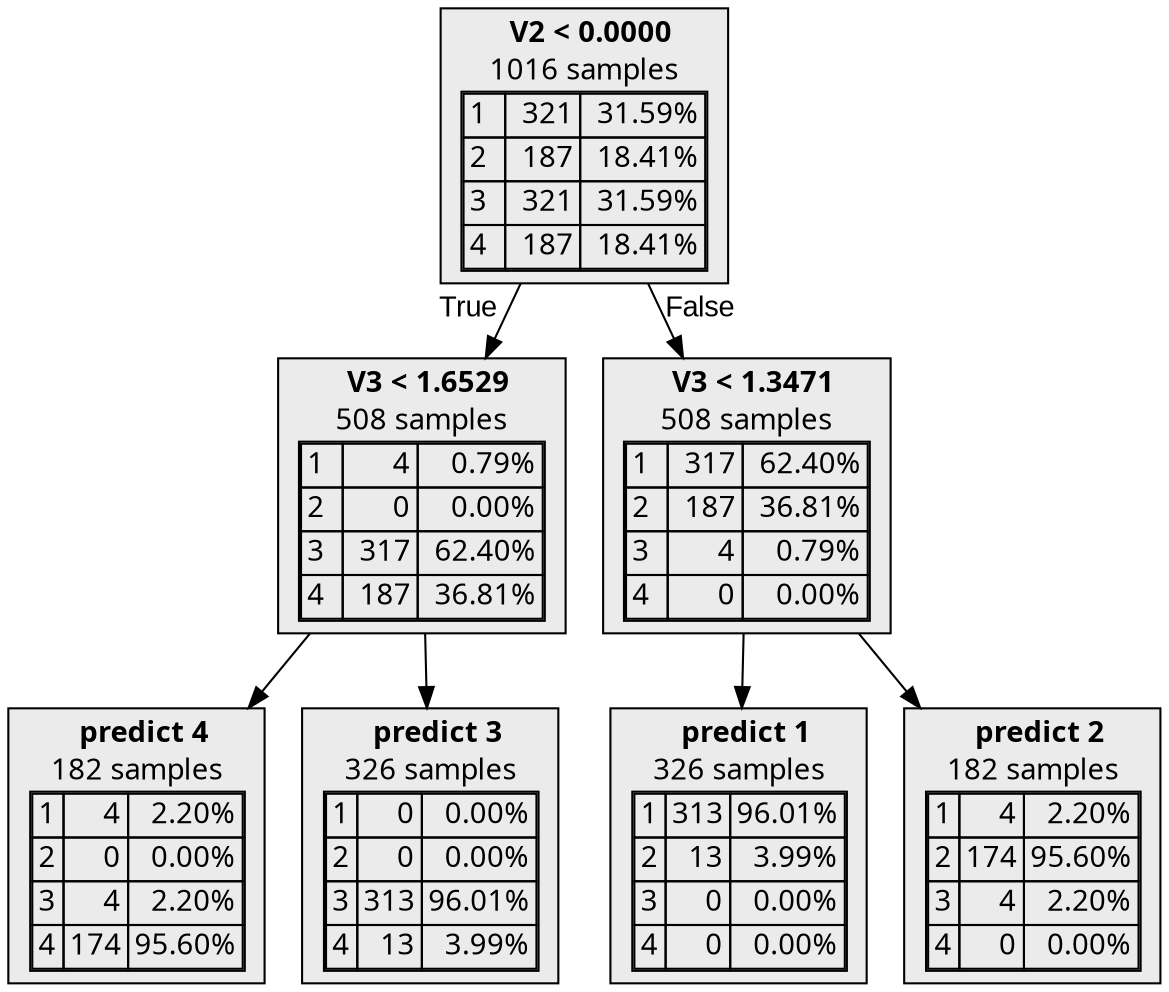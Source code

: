 digraph {
    1 [label=<  <TABLE BORDER="0" CELLPADDING="0">
      <TR>
    <TD>
      <B>V2 &lt; 0.0000</B>
    </TD>
  </TR>

    <TR>
      <TD>1016 samples</TD>
    </TR>
    <TR>
  <TD>
    <TABLE CELLSPACING="0">
      
        <TR class="highlighted">
    <TD ALIGN="LEFT">1</TD>
    <TD ALIGN="RIGHT">321</TD>
    <TD ALIGN="RIGHT">31.59%</TD>
  </TR>
  <TR >
    <TD ALIGN="LEFT">2</TD>
    <TD ALIGN="RIGHT">187</TD>
    <TD ALIGN="RIGHT">18.41%</TD>
  </TR>
  <TR >
    <TD ALIGN="LEFT">3</TD>
    <TD ALIGN="RIGHT">321</TD>
    <TD ALIGN="RIGHT">31.59%</TD>
  </TR>
  <TR >
    <TD ALIGN="LEFT">4</TD>
    <TD ALIGN="RIGHT">187</TD>
    <TD ALIGN="RIGHT">18.41%</TD>
  </TR>

    </TABLE>
  </TD>
</TR>

  </TABLE>
>,fillcolor="#EBEBEB",shape=box,fontname="bold arial",style="filled"];
    1 -> 2 [labeldistance=2.5, labelangle=45, headlabel="True",fontname="arial"];
    1 -> 5 [labeldistance=2.5, labelangle=-45, headlabel="False",fontname="arial"];
    2 [label=<  <TABLE BORDER="0" CELLPADDING="0">
      <TR>
    <TD>
      <B>V3 &lt; 1.6529</B>
    </TD>
  </TR>

    <TR>
      <TD>508 samples</TD>
    </TR>
    <TR>
  <TD>
    <TABLE CELLSPACING="0">
      
        <TR >
    <TD ALIGN="LEFT">1</TD>
    <TD ALIGN="RIGHT">4</TD>
    <TD ALIGN="RIGHT">0.79%</TD>
  </TR>
  <TR >
    <TD ALIGN="LEFT">2</TD>
    <TD ALIGN="RIGHT">0</TD>
    <TD ALIGN="RIGHT">0.00%</TD>
  </TR>
  <TR class="highlighted">
    <TD ALIGN="LEFT">3</TD>
    <TD ALIGN="RIGHT">317</TD>
    <TD ALIGN="RIGHT">62.40%</TD>
  </TR>
  <TR >
    <TD ALIGN="LEFT">4</TD>
    <TD ALIGN="RIGHT">187</TD>
    <TD ALIGN="RIGHT">36.81%</TD>
  </TR>

    </TABLE>
  </TD>
</TR>

  </TABLE>
>,fillcolor="#EBEBEB",shape=box,fontname="bold arial",style="filled"];
    2 -> 3;
    2 -> 4;
    3 [label=<  <TABLE BORDER="0" CELLPADDING="0">
      <TR>
    <TD>
      <B>predict 4</B>
    </TD>
  </TR>

    <TR>
      <TD>182 samples</TD>
    </TR>
    <TR>
  <TD>
    <TABLE CELLSPACING="0">
      
        <TR >
    <TD ALIGN="LEFT">1</TD>
    <TD ALIGN="RIGHT">4</TD>
    <TD ALIGN="RIGHT">2.20%</TD>
  </TR>
  <TR >
    <TD ALIGN="LEFT">2</TD>
    <TD ALIGN="RIGHT">0</TD>
    <TD ALIGN="RIGHT">0.00%</TD>
  </TR>
  <TR >
    <TD ALIGN="LEFT">3</TD>
    <TD ALIGN="RIGHT">4</TD>
    <TD ALIGN="RIGHT">2.20%</TD>
  </TR>
  <TR class="highlighted">
    <TD ALIGN="LEFT">4</TD>
    <TD ALIGN="RIGHT">174</TD>
    <TD ALIGN="RIGHT">95.60%</TD>
  </TR>

    </TABLE>
  </TD>
</TR>

  </TABLE>
>,fillcolor="#EBEBEB",shape=box,fontname="bold arial",style="filled",color=black];
    4 [label=<  <TABLE BORDER="0" CELLPADDING="0">
      <TR>
    <TD>
      <B>predict 3</B>
    </TD>
  </TR>

    <TR>
      <TD>326 samples</TD>
    </TR>
    <TR>
  <TD>
    <TABLE CELLSPACING="0">
      
        <TR >
    <TD ALIGN="LEFT">1</TD>
    <TD ALIGN="RIGHT">0</TD>
    <TD ALIGN="RIGHT">0.00%</TD>
  </TR>
  <TR >
    <TD ALIGN="LEFT">2</TD>
    <TD ALIGN="RIGHT">0</TD>
    <TD ALIGN="RIGHT">0.00%</TD>
  </TR>
  <TR class="highlighted">
    <TD ALIGN="LEFT">3</TD>
    <TD ALIGN="RIGHT">313</TD>
    <TD ALIGN="RIGHT">96.01%</TD>
  </TR>
  <TR >
    <TD ALIGN="LEFT">4</TD>
    <TD ALIGN="RIGHT">13</TD>
    <TD ALIGN="RIGHT">3.99%</TD>
  </TR>

    </TABLE>
  </TD>
</TR>

  </TABLE>
>,fillcolor="#EBEBEB",shape=box,fontname="bold arial",style="filled",color=black];
    5 [label=<  <TABLE BORDER="0" CELLPADDING="0">
      <TR>
    <TD>
      <B>V3 &lt; 1.3471</B>
    </TD>
  </TR>

    <TR>
      <TD>508 samples</TD>
    </TR>
    <TR>
  <TD>
    <TABLE CELLSPACING="0">
      
        <TR class="highlighted">
    <TD ALIGN="LEFT">1</TD>
    <TD ALIGN="RIGHT">317</TD>
    <TD ALIGN="RIGHT">62.40%</TD>
  </TR>
  <TR >
    <TD ALIGN="LEFT">2</TD>
    <TD ALIGN="RIGHT">187</TD>
    <TD ALIGN="RIGHT">36.81%</TD>
  </TR>
  <TR >
    <TD ALIGN="LEFT">3</TD>
    <TD ALIGN="RIGHT">4</TD>
    <TD ALIGN="RIGHT">0.79%</TD>
  </TR>
  <TR >
    <TD ALIGN="LEFT">4</TD>
    <TD ALIGN="RIGHT">0</TD>
    <TD ALIGN="RIGHT">0.00%</TD>
  </TR>

    </TABLE>
  </TD>
</TR>

  </TABLE>
>,fillcolor="#EBEBEB",shape=box,fontname="bold arial",style="filled"];
    5 -> 6;
    5 -> 7;
    6 [label=<  <TABLE BORDER="0" CELLPADDING="0">
      <TR>
    <TD>
      <B>predict 1</B>
    </TD>
  </TR>

    <TR>
      <TD>326 samples</TD>
    </TR>
    <TR>
  <TD>
    <TABLE CELLSPACING="0">
      
        <TR class="highlighted">
    <TD ALIGN="LEFT">1</TD>
    <TD ALIGN="RIGHT">313</TD>
    <TD ALIGN="RIGHT">96.01%</TD>
  </TR>
  <TR >
    <TD ALIGN="LEFT">2</TD>
    <TD ALIGN="RIGHT">13</TD>
    <TD ALIGN="RIGHT">3.99%</TD>
  </TR>
  <TR >
    <TD ALIGN="LEFT">3</TD>
    <TD ALIGN="RIGHT">0</TD>
    <TD ALIGN="RIGHT">0.00%</TD>
  </TR>
  <TR >
    <TD ALIGN="LEFT">4</TD>
    <TD ALIGN="RIGHT">0</TD>
    <TD ALIGN="RIGHT">0.00%</TD>
  </TR>

    </TABLE>
  </TD>
</TR>

  </TABLE>
>,fillcolor="#EBEBEB",shape=box,fontname="bold arial",style="filled",color=black];
    7 [label=<  <TABLE BORDER="0" CELLPADDING="0">
      <TR>
    <TD>
      <B>predict 2</B>
    </TD>
  </TR>

    <TR>
      <TD>182 samples</TD>
    </TR>
    <TR>
  <TD>
    <TABLE CELLSPACING="0">
      
        <TR >
    <TD ALIGN="LEFT">1</TD>
    <TD ALIGN="RIGHT">4</TD>
    <TD ALIGN="RIGHT">2.20%</TD>
  </TR>
  <TR class="highlighted">
    <TD ALIGN="LEFT">2</TD>
    <TD ALIGN="RIGHT">174</TD>
    <TD ALIGN="RIGHT">95.60%</TD>
  </TR>
  <TR >
    <TD ALIGN="LEFT">3</TD>
    <TD ALIGN="RIGHT">4</TD>
    <TD ALIGN="RIGHT">2.20%</TD>
  </TR>
  <TR >
    <TD ALIGN="LEFT">4</TD>
    <TD ALIGN="RIGHT">0</TD>
    <TD ALIGN="RIGHT">0.00%</TD>
  </TR>

    </TABLE>
  </TD>
</TR>

  </TABLE>
>,fillcolor="#EBEBEB",shape=box,fontname="bold arial",style="filled",color=black];
}
